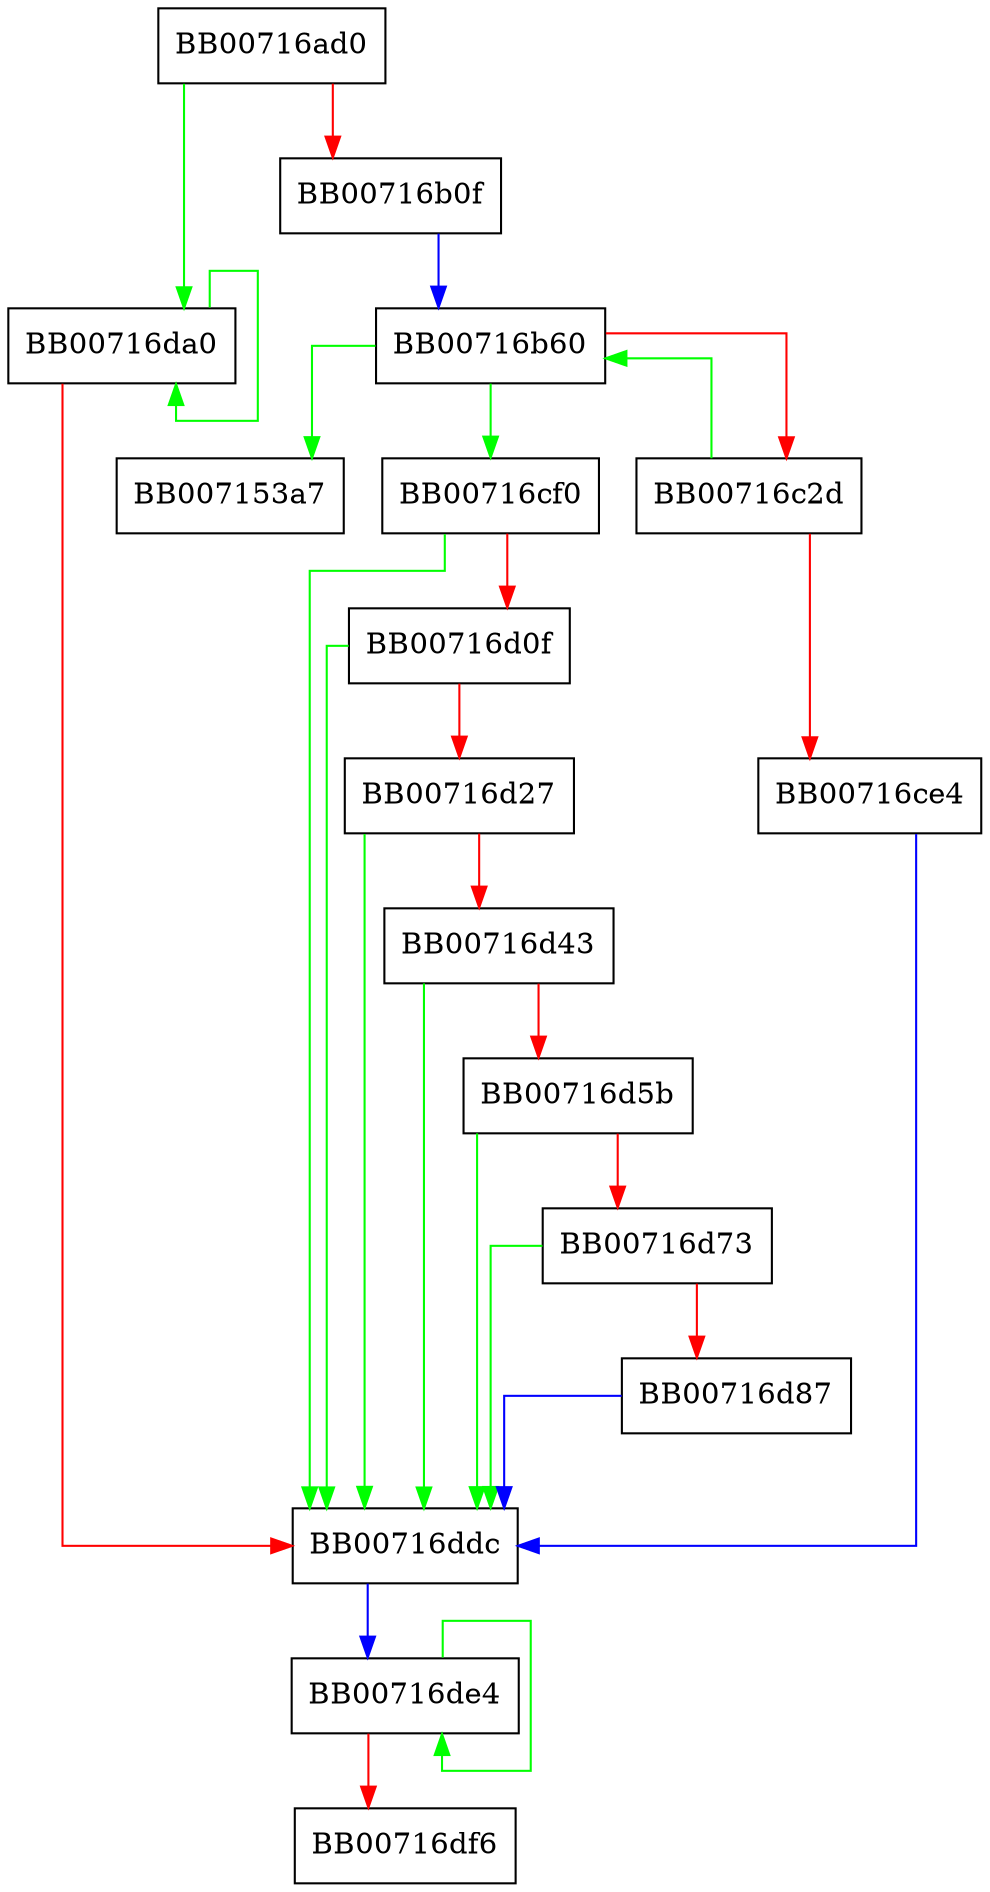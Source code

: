 digraph ossl_bsaes_ctr32_encrypt_blocks {
  node [shape="box"];
  graph [splines=ortho];
  BB00716ad0 -> BB00716da0 [color="green"];
  BB00716ad0 -> BB00716b0f [color="red"];
  BB00716b0f -> BB00716b60 [color="blue"];
  BB00716b60 -> BB007153a7 [color="green"];
  BB00716b60 -> BB00716cf0 [color="green"];
  BB00716b60 -> BB00716c2d [color="red"];
  BB00716c2d -> BB00716b60 [color="green"];
  BB00716c2d -> BB00716ce4 [color="red"];
  BB00716ce4 -> BB00716ddc [color="blue"];
  BB00716cf0 -> BB00716ddc [color="green"];
  BB00716cf0 -> BB00716d0f [color="red"];
  BB00716d0f -> BB00716ddc [color="green"];
  BB00716d0f -> BB00716d27 [color="red"];
  BB00716d27 -> BB00716ddc [color="green"];
  BB00716d27 -> BB00716d43 [color="red"];
  BB00716d43 -> BB00716ddc [color="green"];
  BB00716d43 -> BB00716d5b [color="red"];
  BB00716d5b -> BB00716ddc [color="green"];
  BB00716d5b -> BB00716d73 [color="red"];
  BB00716d73 -> BB00716ddc [color="green"];
  BB00716d73 -> BB00716d87 [color="red"];
  BB00716d87 -> BB00716ddc [color="blue"];
  BB00716da0 -> BB00716da0 [color="green"];
  BB00716da0 -> BB00716ddc [color="red"];
  BB00716ddc -> BB00716de4 [color="blue"];
  BB00716de4 -> BB00716de4 [color="green"];
  BB00716de4 -> BB00716df6 [color="red"];
}
